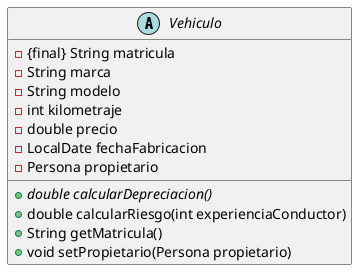 @startuml
abstract class Vehiculo {
    - {final} String matricula
    - String marca
    - String modelo
    - int kilometraje
    - double precio
    - LocalDate fechaFabricacion
    - Persona propietario
    + {abstract} double calcularDepreciacion()
    + double calcularRiesgo(int experienciaConductor)
    + String getMatricula()
    + void setPropietario(Persona propietario)
}
@enduml
